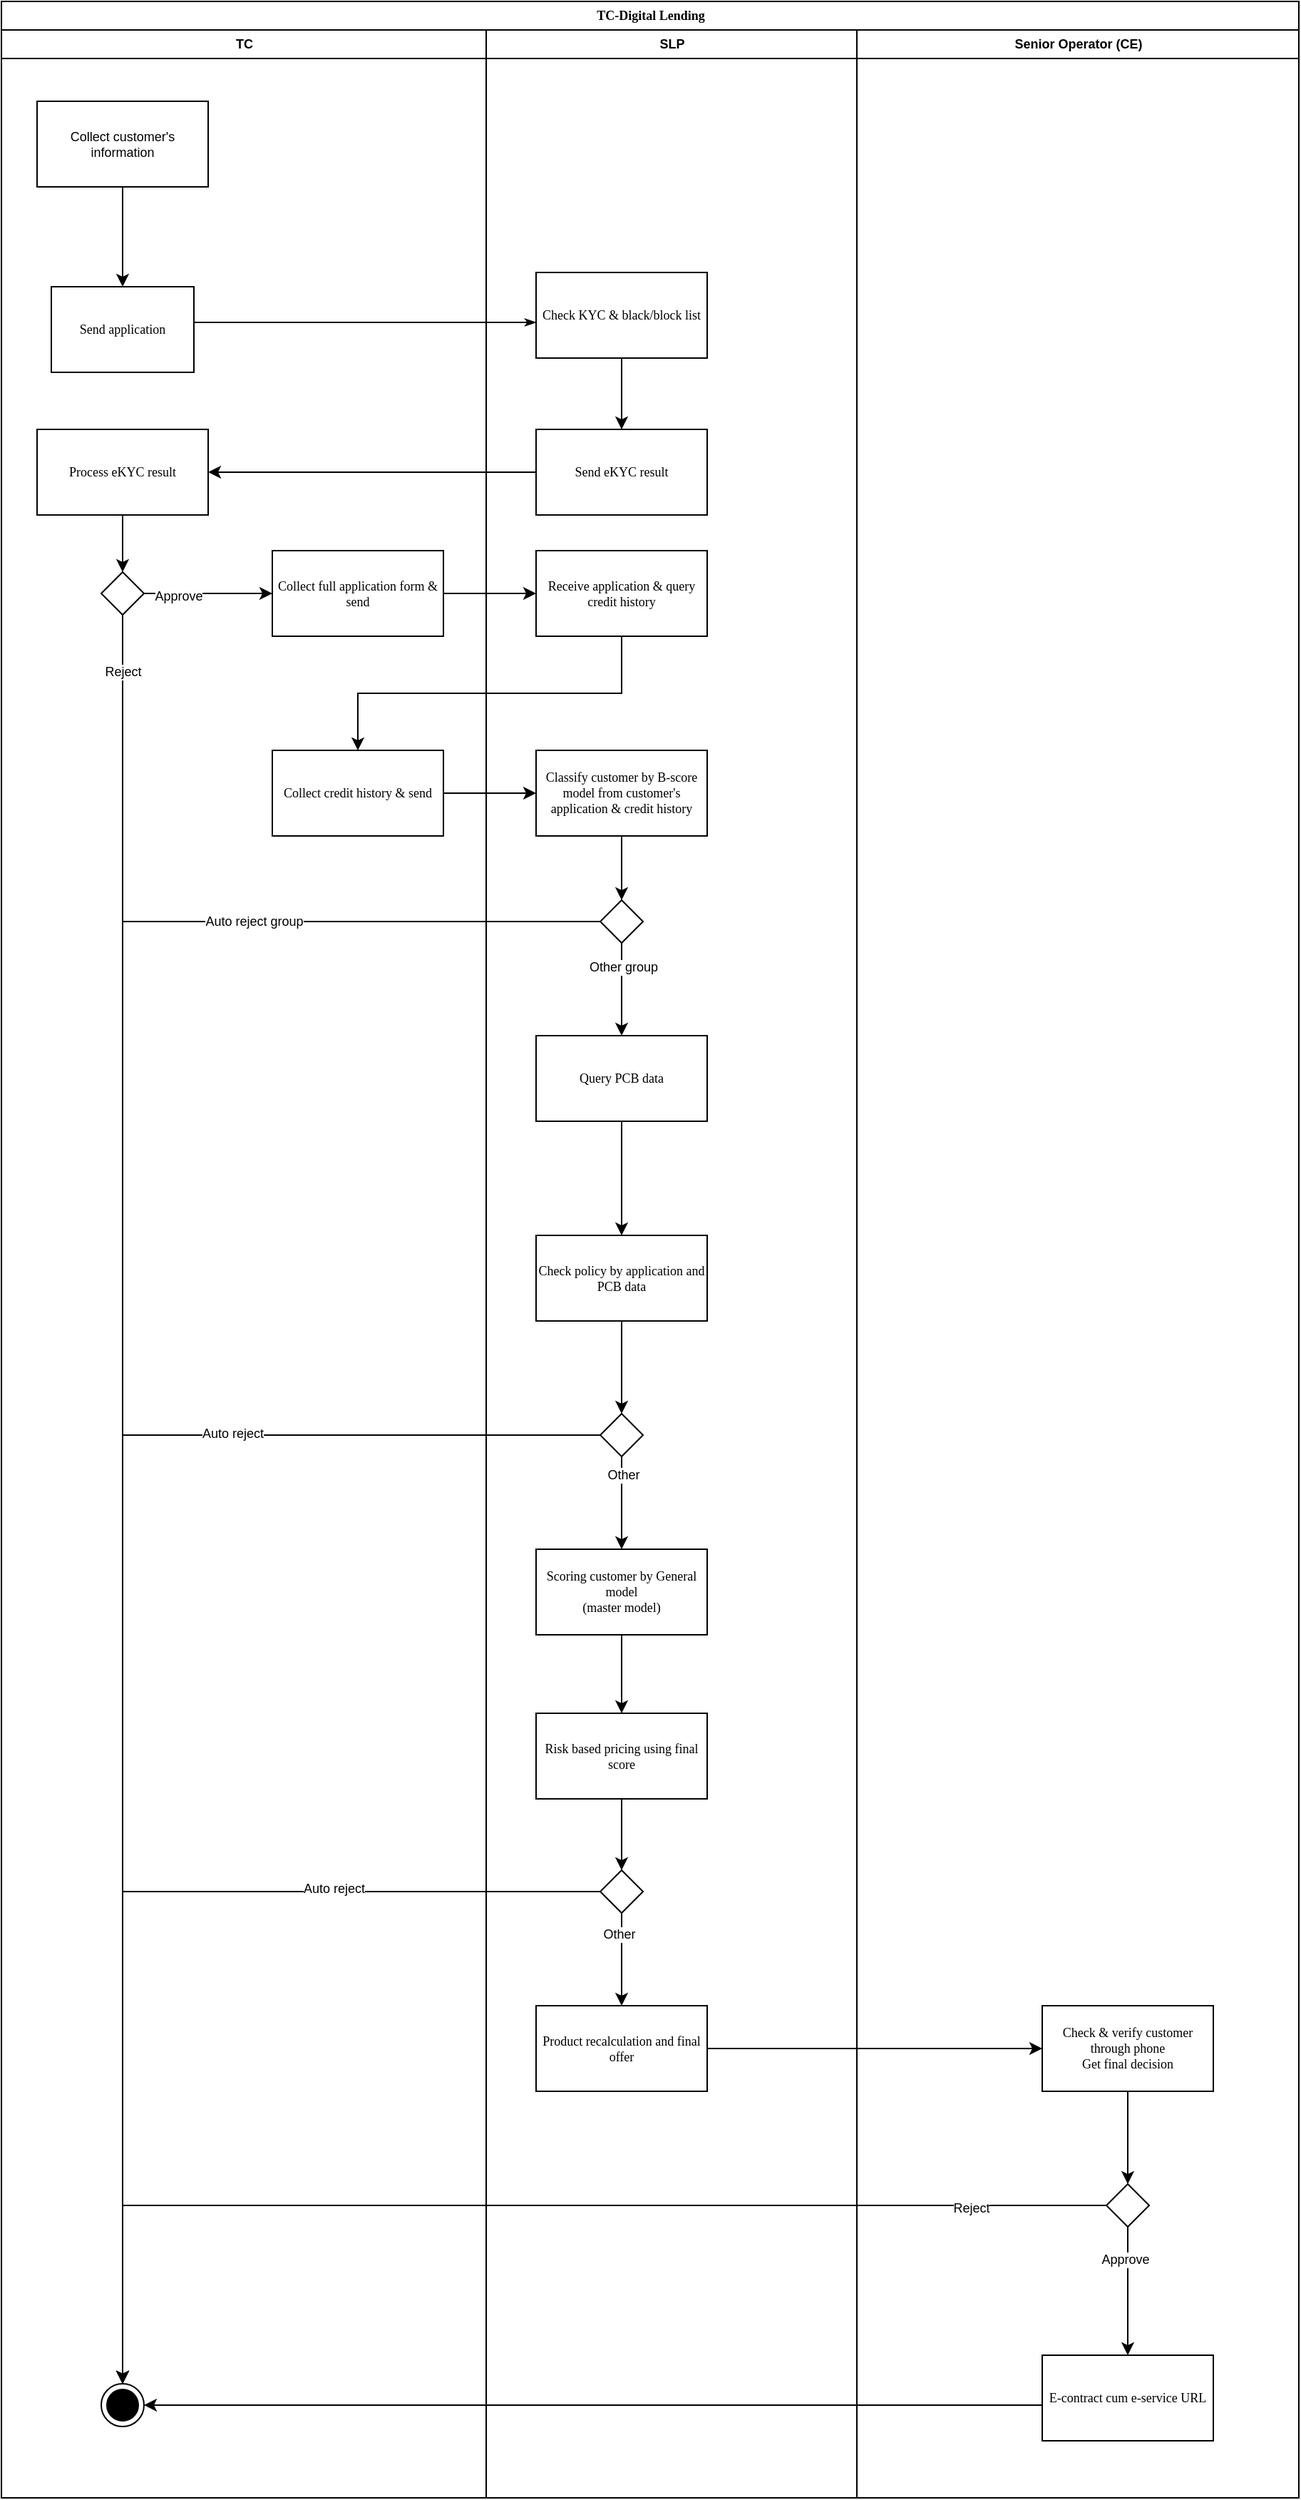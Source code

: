 <mxfile version="14.2.9" type="github">
  <diagram name="Page-1" id="74e2e168-ea6b-b213-b513-2b3c1d86103e">
    <mxGraphModel dx="2285" dy="635" grid="1" gridSize="10" guides="1" tooltips="1" connect="1" arrows="1" fold="1" page="1" pageScale="1" pageWidth="1100" pageHeight="850" background="#ffffff" math="0" shadow="0">
      <root>
        <mxCell id="0" />
        <mxCell id="1" parent="0" />
        <mxCell id="77e6c97f196da883-1" value="TC-Digital Lending" style="swimlane;html=1;childLayout=stackLayout;startSize=20;rounded=0;shadow=0;labelBackgroundColor=none;strokeWidth=1;fontFamily=Verdana;fontSize=9;align=center;" parent="1" vertex="1">
          <mxGeometry x="-120" y="40" width="910" height="1750" as="geometry" />
        </mxCell>
        <mxCell id="77e6c97f196da883-2" value="TC" style="swimlane;html=1;startSize=20;fontSize=9;" parent="77e6c97f196da883-1" vertex="1">
          <mxGeometry y="20" width="340" height="1730" as="geometry" />
        </mxCell>
        <mxCell id="77e6c97f196da883-8" value="Send application" style="rounded=0;whiteSpace=wrap;html=1;shadow=0;labelBackgroundColor=none;strokeWidth=1;fontFamily=Verdana;fontSize=9;align=center;" parent="77e6c97f196da883-2" vertex="1">
          <mxGeometry x="35" y="180" width="100" height="60" as="geometry" />
        </mxCell>
        <mxCell id="sn5IcHB00ik4vEwBjSoz-2" style="edgeStyle=orthogonalEdgeStyle;rounded=0;orthogonalLoop=1;jettySize=auto;html=1;fontSize=9;" edge="1" parent="77e6c97f196da883-2" source="sn5IcHB00ik4vEwBjSoz-1" target="77e6c97f196da883-8">
          <mxGeometry relative="1" as="geometry" />
        </mxCell>
        <mxCell id="sn5IcHB00ik4vEwBjSoz-1" value="Collect customer&#39;s information" style="rounded=0;whiteSpace=wrap;html=1;fontSize=9;" vertex="1" parent="77e6c97f196da883-2">
          <mxGeometry x="25" y="50" width="120" height="60" as="geometry" />
        </mxCell>
        <mxCell id="BkMkk-TvbLhvOdOv9HTv-19" value="" style="ellipse;html=1;shape=endState;fillColor=#000000;strokeColor=#000000;rounded=0;glass=0;sketch=0;fontSize=9;" parent="77e6c97f196da883-2" vertex="1">
          <mxGeometry x="70" y="1650" width="30" height="30" as="geometry" />
        </mxCell>
        <mxCell id="sn5IcHB00ik4vEwBjSoz-7" value="Process eKYC result" style="whiteSpace=wrap;html=1;rounded=0;shadow=0;fontFamily=Verdana;fontSize=9;strokeWidth=1;" vertex="1" parent="77e6c97f196da883-2">
          <mxGeometry x="25" y="280" width="120" height="60" as="geometry" />
        </mxCell>
        <mxCell id="sn5IcHB00ik4vEwBjSoz-11" style="edgeStyle=elbowEdgeStyle;rounded=0;orthogonalLoop=1;jettySize=auto;elbow=vertical;html=1;fontSize=9;" edge="1" parent="77e6c97f196da883-2" source="sn5IcHB00ik4vEwBjSoz-9" target="BkMkk-TvbLhvOdOv9HTv-19">
          <mxGeometry relative="1" as="geometry" />
        </mxCell>
        <mxCell id="sn5IcHB00ik4vEwBjSoz-12" value="Reject&lt;br&gt;" style="edgeLabel;html=1;align=center;verticalAlign=middle;resizable=0;points=[];fontSize=9;" vertex="1" connectable="0" parent="sn5IcHB00ik4vEwBjSoz-11">
          <mxGeometry x="-0.645" y="-1" relative="1" as="geometry">
            <mxPoint x="1" y="-180" as="offset" />
          </mxGeometry>
        </mxCell>
        <mxCell id="sn5IcHB00ik4vEwBjSoz-9" value="" style="rhombus;whiteSpace=wrap;html=1;rounded=0;shadow=0;fontFamily=Verdana;fontSize=9;strokeWidth=1;" vertex="1" parent="77e6c97f196da883-2">
          <mxGeometry x="70" y="380" width="30" height="30" as="geometry" />
        </mxCell>
        <mxCell id="sn5IcHB00ik4vEwBjSoz-10" value="" style="edgeStyle=elbowEdgeStyle;rounded=0;orthogonalLoop=1;jettySize=auto;elbow=vertical;html=1;fontSize=9;" edge="1" parent="77e6c97f196da883-2" source="sn5IcHB00ik4vEwBjSoz-7" target="sn5IcHB00ik4vEwBjSoz-9">
          <mxGeometry relative="1" as="geometry" />
        </mxCell>
        <mxCell id="sn5IcHB00ik4vEwBjSoz-13" value="Collect full application form &amp;amp; send" style="whiteSpace=wrap;html=1;rounded=0;shadow=0;fontFamily=Verdana;fontSize=9;strokeWidth=1;" vertex="1" parent="77e6c97f196da883-2">
          <mxGeometry x="190" y="365" width="120" height="60" as="geometry" />
        </mxCell>
        <mxCell id="sn5IcHB00ik4vEwBjSoz-14" value="" style="edgeStyle=elbowEdgeStyle;rounded=0;orthogonalLoop=1;jettySize=auto;elbow=vertical;html=1;fontSize=9;" edge="1" parent="77e6c97f196da883-2" source="sn5IcHB00ik4vEwBjSoz-9" target="sn5IcHB00ik4vEwBjSoz-13">
          <mxGeometry relative="1" as="geometry" />
        </mxCell>
        <mxCell id="sn5IcHB00ik4vEwBjSoz-15" value="Approve" style="edgeLabel;html=1;align=center;verticalAlign=middle;resizable=0;points=[];fontSize=9;" vertex="1" connectable="0" parent="sn5IcHB00ik4vEwBjSoz-14">
          <mxGeometry x="-0.481" y="-2" relative="1" as="geometry">
            <mxPoint as="offset" />
          </mxGeometry>
        </mxCell>
        <mxCell id="sn5IcHB00ik4vEwBjSoz-25" value="Collect credit history &amp;amp; send" style="whiteSpace=wrap;html=1;rounded=0;shadow=0;fontFamily=Verdana;fontSize=9;strokeWidth=1;" vertex="1" parent="77e6c97f196da883-2">
          <mxGeometry x="190" y="505" width="120" height="60" as="geometry" />
        </mxCell>
        <mxCell id="77e6c97f196da883-39" style="edgeStyle=orthogonalEdgeStyle;rounded=1;html=1;labelBackgroundColor=none;startArrow=none;startFill=0;startSize=5;endArrow=classicThin;endFill=1;endSize=5;jettySize=auto;orthogonalLoop=1;strokeWidth=1;fontFamily=Verdana;fontSize=8" parent="77e6c97f196da883-1" edge="1">
          <mxGeometry relative="1" as="geometry">
            <mxPoint x="600" y="690" as="sourcePoint" />
          </mxGeometry>
        </mxCell>
        <mxCell id="77e6c97f196da883-40" style="edgeStyle=orthogonalEdgeStyle;rounded=1;html=1;labelBackgroundColor=none;startArrow=none;startFill=0;startSize=5;endArrow=classicThin;endFill=1;endSize=5;jettySize=auto;orthogonalLoop=1;strokeWidth=1;fontFamily=Verdana;fontSize=8" parent="77e6c97f196da883-1" edge="1">
          <mxGeometry relative="1" as="geometry">
            <mxPoint x="770" y="690" as="sourcePoint" />
          </mxGeometry>
        </mxCell>
        <mxCell id="107ba76e4e335f99-1" style="edgeStyle=orthogonalEdgeStyle;rounded=1;html=1;labelBackgroundColor=none;startArrow=none;startFill=0;startSize=5;endArrow=classicThin;endFill=1;endSize=5;jettySize=auto;orthogonalLoop=1;strokeWidth=1;fontFamily=Verdana;fontSize=8" parent="77e6c97f196da883-1" edge="1">
          <mxGeometry relative="1" as="geometry">
            <mxPoint x="610" y="450" as="sourcePoint" />
          </mxGeometry>
        </mxCell>
        <mxCell id="107ba76e4e335f99-3" style="edgeStyle=orthogonalEdgeStyle;rounded=1;html=1;labelBackgroundColor=none;startArrow=none;startFill=0;startSize=5;endArrow=classicThin;endFill=1;endSize=5;jettySize=auto;orthogonalLoop=1;strokeColor=#000000;strokeWidth=1;fontFamily=Verdana;fontSize=8;fontColor=#000000;" parent="77e6c97f196da883-1" edge="1">
          <mxGeometry relative="1" as="geometry">
            <mxPoint x="610" y="610" as="targetPoint" />
          </mxGeometry>
        </mxCell>
        <mxCell id="77e6c97f196da883-26" style="edgeStyle=elbowEdgeStyle;rounded=1;html=1;labelBackgroundColor=none;startArrow=none;startFill=0;startSize=5;endArrow=classicThin;endFill=1;endSize=5;jettySize=auto;orthogonalLoop=1;strokeWidth=1;fontFamily=Verdana;fontSize=9;elbow=vertical;" parent="77e6c97f196da883-1" source="77e6c97f196da883-8" target="77e6c97f196da883-11" edge="1">
          <mxGeometry relative="1" as="geometry" />
        </mxCell>
        <mxCell id="sn5IcHB00ik4vEwBjSoz-8" value="" style="edgeStyle=elbowEdgeStyle;rounded=0;orthogonalLoop=1;jettySize=auto;elbow=vertical;html=1;fontSize=9;" edge="1" parent="77e6c97f196da883-1" source="sn5IcHB00ik4vEwBjSoz-3" target="sn5IcHB00ik4vEwBjSoz-7">
          <mxGeometry relative="1" as="geometry" />
        </mxCell>
        <mxCell id="sn5IcHB00ik4vEwBjSoz-17" value="" style="edgeStyle=elbowEdgeStyle;rounded=0;orthogonalLoop=1;jettySize=auto;elbow=vertical;html=1;fontSize=9;" edge="1" parent="77e6c97f196da883-1" source="sn5IcHB00ik4vEwBjSoz-13" target="sn5IcHB00ik4vEwBjSoz-16">
          <mxGeometry relative="1" as="geometry" />
        </mxCell>
        <mxCell id="77e6c97f196da883-3" value="SLP" style="swimlane;html=1;startSize=20;fontSize=9;" parent="77e6c97f196da883-1" vertex="1">
          <mxGeometry x="340" y="20" width="260" height="1730" as="geometry" />
        </mxCell>
        <mxCell id="sn5IcHB00ik4vEwBjSoz-5" style="edgeStyle=elbowEdgeStyle;rounded=0;orthogonalLoop=1;jettySize=auto;elbow=vertical;html=1;fontSize=9;" edge="1" parent="77e6c97f196da883-3" source="77e6c97f196da883-11" target="sn5IcHB00ik4vEwBjSoz-3">
          <mxGeometry relative="1" as="geometry" />
        </mxCell>
        <mxCell id="77e6c97f196da883-11" value="Check KYC &amp;amp; black/block list" style="rounded=0;whiteSpace=wrap;html=1;shadow=0;labelBackgroundColor=none;strokeWidth=1;fontFamily=Verdana;fontSize=9;align=center;" parent="77e6c97f196da883-3" vertex="1">
          <mxGeometry x="35" y="170" width="120" height="60" as="geometry" />
        </mxCell>
        <mxCell id="sn5IcHB00ik4vEwBjSoz-3" value="Send eKYC result" style="whiteSpace=wrap;html=1;rounded=0;shadow=0;fontFamily=Verdana;fontSize=9;strokeWidth=1;" vertex="1" parent="77e6c97f196da883-3">
          <mxGeometry x="35" y="280" width="120" height="60" as="geometry" />
        </mxCell>
        <mxCell id="sn5IcHB00ik4vEwBjSoz-16" value="Receive application &amp;amp; query credit history" style="whiteSpace=wrap;html=1;rounded=0;shadow=0;fontFamily=Verdana;fontSize=9;strokeWidth=1;" vertex="1" parent="77e6c97f196da883-3">
          <mxGeometry x="35" y="365" width="120" height="60" as="geometry" />
        </mxCell>
        <mxCell id="sn5IcHB00ik4vEwBjSoz-27" value="Classify customer by B-score model from customer&#39;s application &amp;amp; credit history" style="whiteSpace=wrap;html=1;rounded=0;shadow=0;fontFamily=Verdana;fontSize=9;strokeWidth=1;" vertex="1" parent="77e6c97f196da883-3">
          <mxGeometry x="35" y="505" width="120" height="60" as="geometry" />
        </mxCell>
        <mxCell id="sn5IcHB00ik4vEwBjSoz-29" value="" style="rhombus;whiteSpace=wrap;html=1;rounded=0;shadow=0;fontFamily=Verdana;fontSize=9;strokeWidth=1;" vertex="1" parent="77e6c97f196da883-3">
          <mxGeometry x="80" y="610" width="30" height="30" as="geometry" />
        </mxCell>
        <mxCell id="sn5IcHB00ik4vEwBjSoz-30" value="" style="edgeStyle=elbowEdgeStyle;rounded=0;orthogonalLoop=1;jettySize=auto;elbow=vertical;html=1;fontSize=9;" edge="1" parent="77e6c97f196da883-3" source="sn5IcHB00ik4vEwBjSoz-27" target="sn5IcHB00ik4vEwBjSoz-29">
          <mxGeometry relative="1" as="geometry" />
        </mxCell>
        <mxCell id="sn5IcHB00ik4vEwBjSoz-42" value="" style="rhombus;whiteSpace=wrap;html=1;rounded=0;shadow=0;fontFamily=Verdana;fontSize=9;strokeWidth=1;" vertex="1" parent="77e6c97f196da883-3">
          <mxGeometry x="80" y="970" width="30" height="30" as="geometry" />
        </mxCell>
        <mxCell id="sn5IcHB00ik4vEwBjSoz-49" value="Risk based pricing using final score" style="whiteSpace=wrap;html=1;rounded=0;shadow=0;fontFamily=Verdana;fontSize=9;strokeWidth=1;" vertex="1" parent="77e6c97f196da883-3">
          <mxGeometry x="35" y="1180" width="120" height="60" as="geometry" />
        </mxCell>
        <mxCell id="sn5IcHB00ik4vEwBjSoz-51" value="" style="rhombus;whiteSpace=wrap;html=1;rounded=0;shadow=0;fontFamily=Verdana;fontSize=9;strokeWidth=1;" vertex="1" parent="77e6c97f196da883-3">
          <mxGeometry x="80" y="1290" width="30" height="30" as="geometry" />
        </mxCell>
        <mxCell id="sn5IcHB00ik4vEwBjSoz-52" value="" style="edgeStyle=elbowEdgeStyle;rounded=0;orthogonalLoop=1;jettySize=auto;elbow=vertical;html=1;fontSize=9;" edge="1" parent="77e6c97f196da883-3" source="sn5IcHB00ik4vEwBjSoz-49" target="sn5IcHB00ik4vEwBjSoz-51">
          <mxGeometry relative="1" as="geometry" />
        </mxCell>
        <mxCell id="sn5IcHB00ik4vEwBjSoz-58" value="Senior Operator (CE)" style="swimlane;html=1;startSize=20;fontSize=9;" vertex="1" parent="77e6c97f196da883-1">
          <mxGeometry x="600" y="20" width="310" height="1730" as="geometry" />
        </mxCell>
        <mxCell id="sn5IcHB00ik4vEwBjSoz-71" value="Check &amp;amp; verify customer through phone&lt;br&gt;Get final decision" style="whiteSpace=wrap;html=1;rounded=0;shadow=0;fontFamily=Verdana;fontSize=9;strokeWidth=1;" vertex="1" parent="sn5IcHB00ik4vEwBjSoz-58">
          <mxGeometry x="130" y="1385" width="120" height="60" as="geometry" />
        </mxCell>
        <mxCell id="sn5IcHB00ik4vEwBjSoz-73" value="" style="rhombus;whiteSpace=wrap;html=1;rounded=0;shadow=0;fontFamily=Verdana;fontSize=9;strokeWidth=1;" vertex="1" parent="sn5IcHB00ik4vEwBjSoz-58">
          <mxGeometry x="175" y="1510" width="30" height="30" as="geometry" />
        </mxCell>
        <mxCell id="sn5IcHB00ik4vEwBjSoz-74" value="" style="edgeStyle=elbowEdgeStyle;rounded=0;orthogonalLoop=1;jettySize=auto;elbow=vertical;html=1;fontSize=9;" edge="1" parent="sn5IcHB00ik4vEwBjSoz-58" source="sn5IcHB00ik4vEwBjSoz-71" target="sn5IcHB00ik4vEwBjSoz-73">
          <mxGeometry relative="1" as="geometry" />
        </mxCell>
        <mxCell id="sn5IcHB00ik4vEwBjSoz-76" value="E-contract cum e-service URL" style="whiteSpace=wrap;html=1;rounded=0;shadow=0;fontFamily=Verdana;fontSize=9;strokeWidth=1;" vertex="1" parent="sn5IcHB00ik4vEwBjSoz-58">
          <mxGeometry x="130" y="1630" width="120" height="60" as="geometry" />
        </mxCell>
        <mxCell id="sn5IcHB00ik4vEwBjSoz-77" value="" style="edgeStyle=elbowEdgeStyle;rounded=0;orthogonalLoop=1;jettySize=auto;elbow=vertical;html=1;fontSize=9;" edge="1" parent="sn5IcHB00ik4vEwBjSoz-58" source="sn5IcHB00ik4vEwBjSoz-73" target="sn5IcHB00ik4vEwBjSoz-76">
          <mxGeometry relative="1" as="geometry" />
        </mxCell>
        <mxCell id="sn5IcHB00ik4vEwBjSoz-80" value="Approve" style="edgeLabel;html=1;align=center;verticalAlign=middle;resizable=0;points=[];fontSize=9;" vertex="1" connectable="0" parent="sn5IcHB00ik4vEwBjSoz-77">
          <mxGeometry x="-0.5" y="-2" relative="1" as="geometry">
            <mxPoint as="offset" />
          </mxGeometry>
        </mxCell>
        <mxCell id="sn5IcHB00ik4vEwBjSoz-26" value="" style="edgeStyle=elbowEdgeStyle;rounded=0;orthogonalLoop=1;jettySize=auto;elbow=vertical;html=1;fontSize=9;" edge="1" parent="77e6c97f196da883-1" source="sn5IcHB00ik4vEwBjSoz-16" target="sn5IcHB00ik4vEwBjSoz-25">
          <mxGeometry relative="1" as="geometry" />
        </mxCell>
        <mxCell id="sn5IcHB00ik4vEwBjSoz-28" value="" style="edgeStyle=elbowEdgeStyle;rounded=0;orthogonalLoop=1;jettySize=auto;elbow=vertical;html=1;fontSize=9;" edge="1" parent="77e6c97f196da883-1" source="sn5IcHB00ik4vEwBjSoz-25" target="sn5IcHB00ik4vEwBjSoz-27">
          <mxGeometry relative="1" as="geometry" />
        </mxCell>
        <mxCell id="sn5IcHB00ik4vEwBjSoz-33" style="edgeStyle=elbowEdgeStyle;rounded=0;orthogonalLoop=1;jettySize=auto;elbow=vertical;html=1;fontSize=9;" edge="1" parent="77e6c97f196da883-1" source="sn5IcHB00ik4vEwBjSoz-29" target="BkMkk-TvbLhvOdOv9HTv-19">
          <mxGeometry relative="1" as="geometry">
            <Array as="points">
              <mxPoint x="260" y="645" />
            </Array>
          </mxGeometry>
        </mxCell>
        <mxCell id="sn5IcHB00ik4vEwBjSoz-34" value="Auto reject group" style="edgeLabel;html=1;align=center;verticalAlign=middle;resizable=0;points=[];fontSize=9;" vertex="1" connectable="0" parent="sn5IcHB00ik4vEwBjSoz-33">
          <mxGeometry x="-0.757" relative="1" as="geometry">
            <mxPoint x="-78.33" as="offset" />
          </mxGeometry>
        </mxCell>
        <mxCell id="sn5IcHB00ik4vEwBjSoz-44" style="edgeStyle=elbowEdgeStyle;rounded=0;orthogonalLoop=1;jettySize=auto;elbow=vertical;html=1;fontSize=9;" edge="1" parent="77e6c97f196da883-1" source="sn5IcHB00ik4vEwBjSoz-42" target="BkMkk-TvbLhvOdOv9HTv-19">
          <mxGeometry relative="1" as="geometry">
            <Array as="points">
              <mxPoint x="310" y="1005" />
            </Array>
          </mxGeometry>
        </mxCell>
        <mxCell id="sn5IcHB00ik4vEwBjSoz-45" value="Auto reject" style="edgeLabel;html=1;align=center;verticalAlign=middle;resizable=0;points=[];fontSize=9;" vertex="1" connectable="0" parent="sn5IcHB00ik4vEwBjSoz-44">
          <mxGeometry x="-0.461" y="-1" relative="1" as="geometry">
            <mxPoint x="10.83" as="offset" />
          </mxGeometry>
        </mxCell>
        <mxCell id="sn5IcHB00ik4vEwBjSoz-55" style="edgeStyle=elbowEdgeStyle;rounded=0;orthogonalLoop=1;jettySize=auto;elbow=vertical;html=1;fontSize=9;" edge="1" parent="77e6c97f196da883-1" source="sn5IcHB00ik4vEwBjSoz-51" target="BkMkk-TvbLhvOdOv9HTv-19">
          <mxGeometry relative="1" as="geometry">
            <Array as="points">
              <mxPoint x="290" y="1325" />
            </Array>
          </mxGeometry>
        </mxCell>
        <mxCell id="sn5IcHB00ik4vEwBjSoz-56" value="Auto reject" style="edgeLabel;html=1;align=center;verticalAlign=middle;resizable=0;points=[];fontSize=9;" vertex="1" connectable="0" parent="sn5IcHB00ik4vEwBjSoz-55">
          <mxGeometry x="-0.45" y="-2" relative="1" as="geometry">
            <mxPoint as="offset" />
          </mxGeometry>
        </mxCell>
        <mxCell id="sn5IcHB00ik4vEwBjSoz-75" style="edgeStyle=elbowEdgeStyle;rounded=0;orthogonalLoop=1;jettySize=auto;elbow=vertical;html=1;fontSize=9;" edge="1" parent="77e6c97f196da883-1" source="sn5IcHB00ik4vEwBjSoz-73" target="BkMkk-TvbLhvOdOv9HTv-19">
          <mxGeometry relative="1" as="geometry">
            <Array as="points">
              <mxPoint x="600" y="1545" />
            </Array>
          </mxGeometry>
        </mxCell>
        <mxCell id="sn5IcHB00ik4vEwBjSoz-79" value="Reject" style="edgeLabel;html=1;align=center;verticalAlign=middle;resizable=0;points=[];fontSize=9;" vertex="1" connectable="0" parent="sn5IcHB00ik4vEwBjSoz-75">
          <mxGeometry x="-0.766" y="2" relative="1" as="geometry">
            <mxPoint as="offset" />
          </mxGeometry>
        </mxCell>
        <mxCell id="sn5IcHB00ik4vEwBjSoz-78" style="edgeStyle=elbowEdgeStyle;rounded=0;orthogonalLoop=1;jettySize=auto;elbow=vertical;html=1;fontSize=9;" edge="1" parent="77e6c97f196da883-1" source="sn5IcHB00ik4vEwBjSoz-76" target="BkMkk-TvbLhvOdOv9HTv-19">
          <mxGeometry relative="1" as="geometry" />
        </mxCell>
        <mxCell id="sn5IcHB00ik4vEwBjSoz-39" value="" style="edgeStyle=elbowEdgeStyle;rounded=0;orthogonalLoop=1;jettySize=auto;elbow=vertical;html=1;fontSize=9;" edge="1" parent="1" source="sn5IcHB00ik4vEwBjSoz-35" target="sn5IcHB00ik4vEwBjSoz-38">
          <mxGeometry relative="1" as="geometry" />
        </mxCell>
        <mxCell id="sn5IcHB00ik4vEwBjSoz-35" value="Query PCB data" style="whiteSpace=wrap;html=1;rounded=0;shadow=0;fontFamily=Verdana;fontSize=9;strokeWidth=1;" vertex="1" parent="1">
          <mxGeometry x="255" y="765" width="120" height="60" as="geometry" />
        </mxCell>
        <mxCell id="sn5IcHB00ik4vEwBjSoz-36" value="" style="edgeStyle=elbowEdgeStyle;rounded=0;orthogonalLoop=1;jettySize=auto;elbow=vertical;html=1;fontSize=9;" edge="1" parent="1" source="sn5IcHB00ik4vEwBjSoz-29" target="sn5IcHB00ik4vEwBjSoz-35">
          <mxGeometry relative="1" as="geometry" />
        </mxCell>
        <mxCell id="sn5IcHB00ik4vEwBjSoz-37" value="Other group" style="edgeLabel;html=1;align=center;verticalAlign=middle;resizable=0;points=[];fontSize=9;" vertex="1" connectable="0" parent="sn5IcHB00ik4vEwBjSoz-36">
          <mxGeometry x="-0.487" y="1" relative="1" as="geometry">
            <mxPoint as="offset" />
          </mxGeometry>
        </mxCell>
        <mxCell id="sn5IcHB00ik4vEwBjSoz-43" value="" style="edgeStyle=elbowEdgeStyle;rounded=0;orthogonalLoop=1;jettySize=auto;elbow=vertical;html=1;fontSize=9;" edge="1" parent="1" source="sn5IcHB00ik4vEwBjSoz-38" target="sn5IcHB00ik4vEwBjSoz-42">
          <mxGeometry relative="1" as="geometry" />
        </mxCell>
        <mxCell id="sn5IcHB00ik4vEwBjSoz-38" value="Check policy by application and PCB data" style="whiteSpace=wrap;html=1;rounded=0;shadow=0;fontFamily=Verdana;fontSize=9;strokeWidth=1;" vertex="1" parent="1">
          <mxGeometry x="255" y="905" width="120" height="60" as="geometry" />
        </mxCell>
        <mxCell id="sn5IcHB00ik4vEwBjSoz-50" value="" style="edgeStyle=elbowEdgeStyle;rounded=0;orthogonalLoop=1;jettySize=auto;elbow=vertical;html=1;fontSize=9;" edge="1" parent="1" source="sn5IcHB00ik4vEwBjSoz-46" target="sn5IcHB00ik4vEwBjSoz-49">
          <mxGeometry relative="1" as="geometry" />
        </mxCell>
        <mxCell id="sn5IcHB00ik4vEwBjSoz-46" value="Scoring customer by General model&lt;br&gt;(master model)" style="whiteSpace=wrap;html=1;rounded=0;shadow=0;fontFamily=Verdana;fontSize=9;strokeWidth=1;" vertex="1" parent="1">
          <mxGeometry x="255" y="1125" width="120" height="60" as="geometry" />
        </mxCell>
        <mxCell id="sn5IcHB00ik4vEwBjSoz-47" value="" style="edgeStyle=elbowEdgeStyle;rounded=0;orthogonalLoop=1;jettySize=auto;elbow=vertical;html=1;fontSize=9;" edge="1" parent="1" source="sn5IcHB00ik4vEwBjSoz-42" target="sn5IcHB00ik4vEwBjSoz-46">
          <mxGeometry relative="1" as="geometry" />
        </mxCell>
        <mxCell id="sn5IcHB00ik4vEwBjSoz-48" value="Other" style="edgeLabel;html=1;align=center;verticalAlign=middle;resizable=0;points=[];fontSize=9;" vertex="1" connectable="0" parent="sn5IcHB00ik4vEwBjSoz-47">
          <mxGeometry x="-0.615" y="1" relative="1" as="geometry">
            <mxPoint as="offset" />
          </mxGeometry>
        </mxCell>
        <mxCell id="sn5IcHB00ik4vEwBjSoz-72" value="" style="edgeStyle=elbowEdgeStyle;rounded=0;orthogonalLoop=1;jettySize=auto;elbow=vertical;html=1;fontSize=9;" edge="1" parent="1" source="sn5IcHB00ik4vEwBjSoz-53" target="sn5IcHB00ik4vEwBjSoz-71">
          <mxGeometry relative="1" as="geometry" />
        </mxCell>
        <mxCell id="sn5IcHB00ik4vEwBjSoz-53" value="Product recalculation and final offer" style="whiteSpace=wrap;html=1;rounded=0;shadow=0;fontFamily=Verdana;fontSize=9;strokeWidth=1;" vertex="1" parent="1">
          <mxGeometry x="255" y="1445" width="120" height="60" as="geometry" />
        </mxCell>
        <mxCell id="sn5IcHB00ik4vEwBjSoz-54" value="" style="edgeStyle=elbowEdgeStyle;rounded=0;orthogonalLoop=1;jettySize=auto;elbow=vertical;html=1;fontSize=9;" edge="1" parent="1" source="sn5IcHB00ik4vEwBjSoz-51" target="sn5IcHB00ik4vEwBjSoz-53">
          <mxGeometry relative="1" as="geometry" />
        </mxCell>
        <mxCell id="sn5IcHB00ik4vEwBjSoz-57" value="Other" style="edgeLabel;html=1;align=center;verticalAlign=middle;resizable=0;points=[];fontSize=9;" vertex="1" connectable="0" parent="sn5IcHB00ik4vEwBjSoz-54">
          <mxGeometry x="-0.538" y="-2" relative="1" as="geometry">
            <mxPoint as="offset" />
          </mxGeometry>
        </mxCell>
      </root>
    </mxGraphModel>
  </diagram>
</mxfile>
